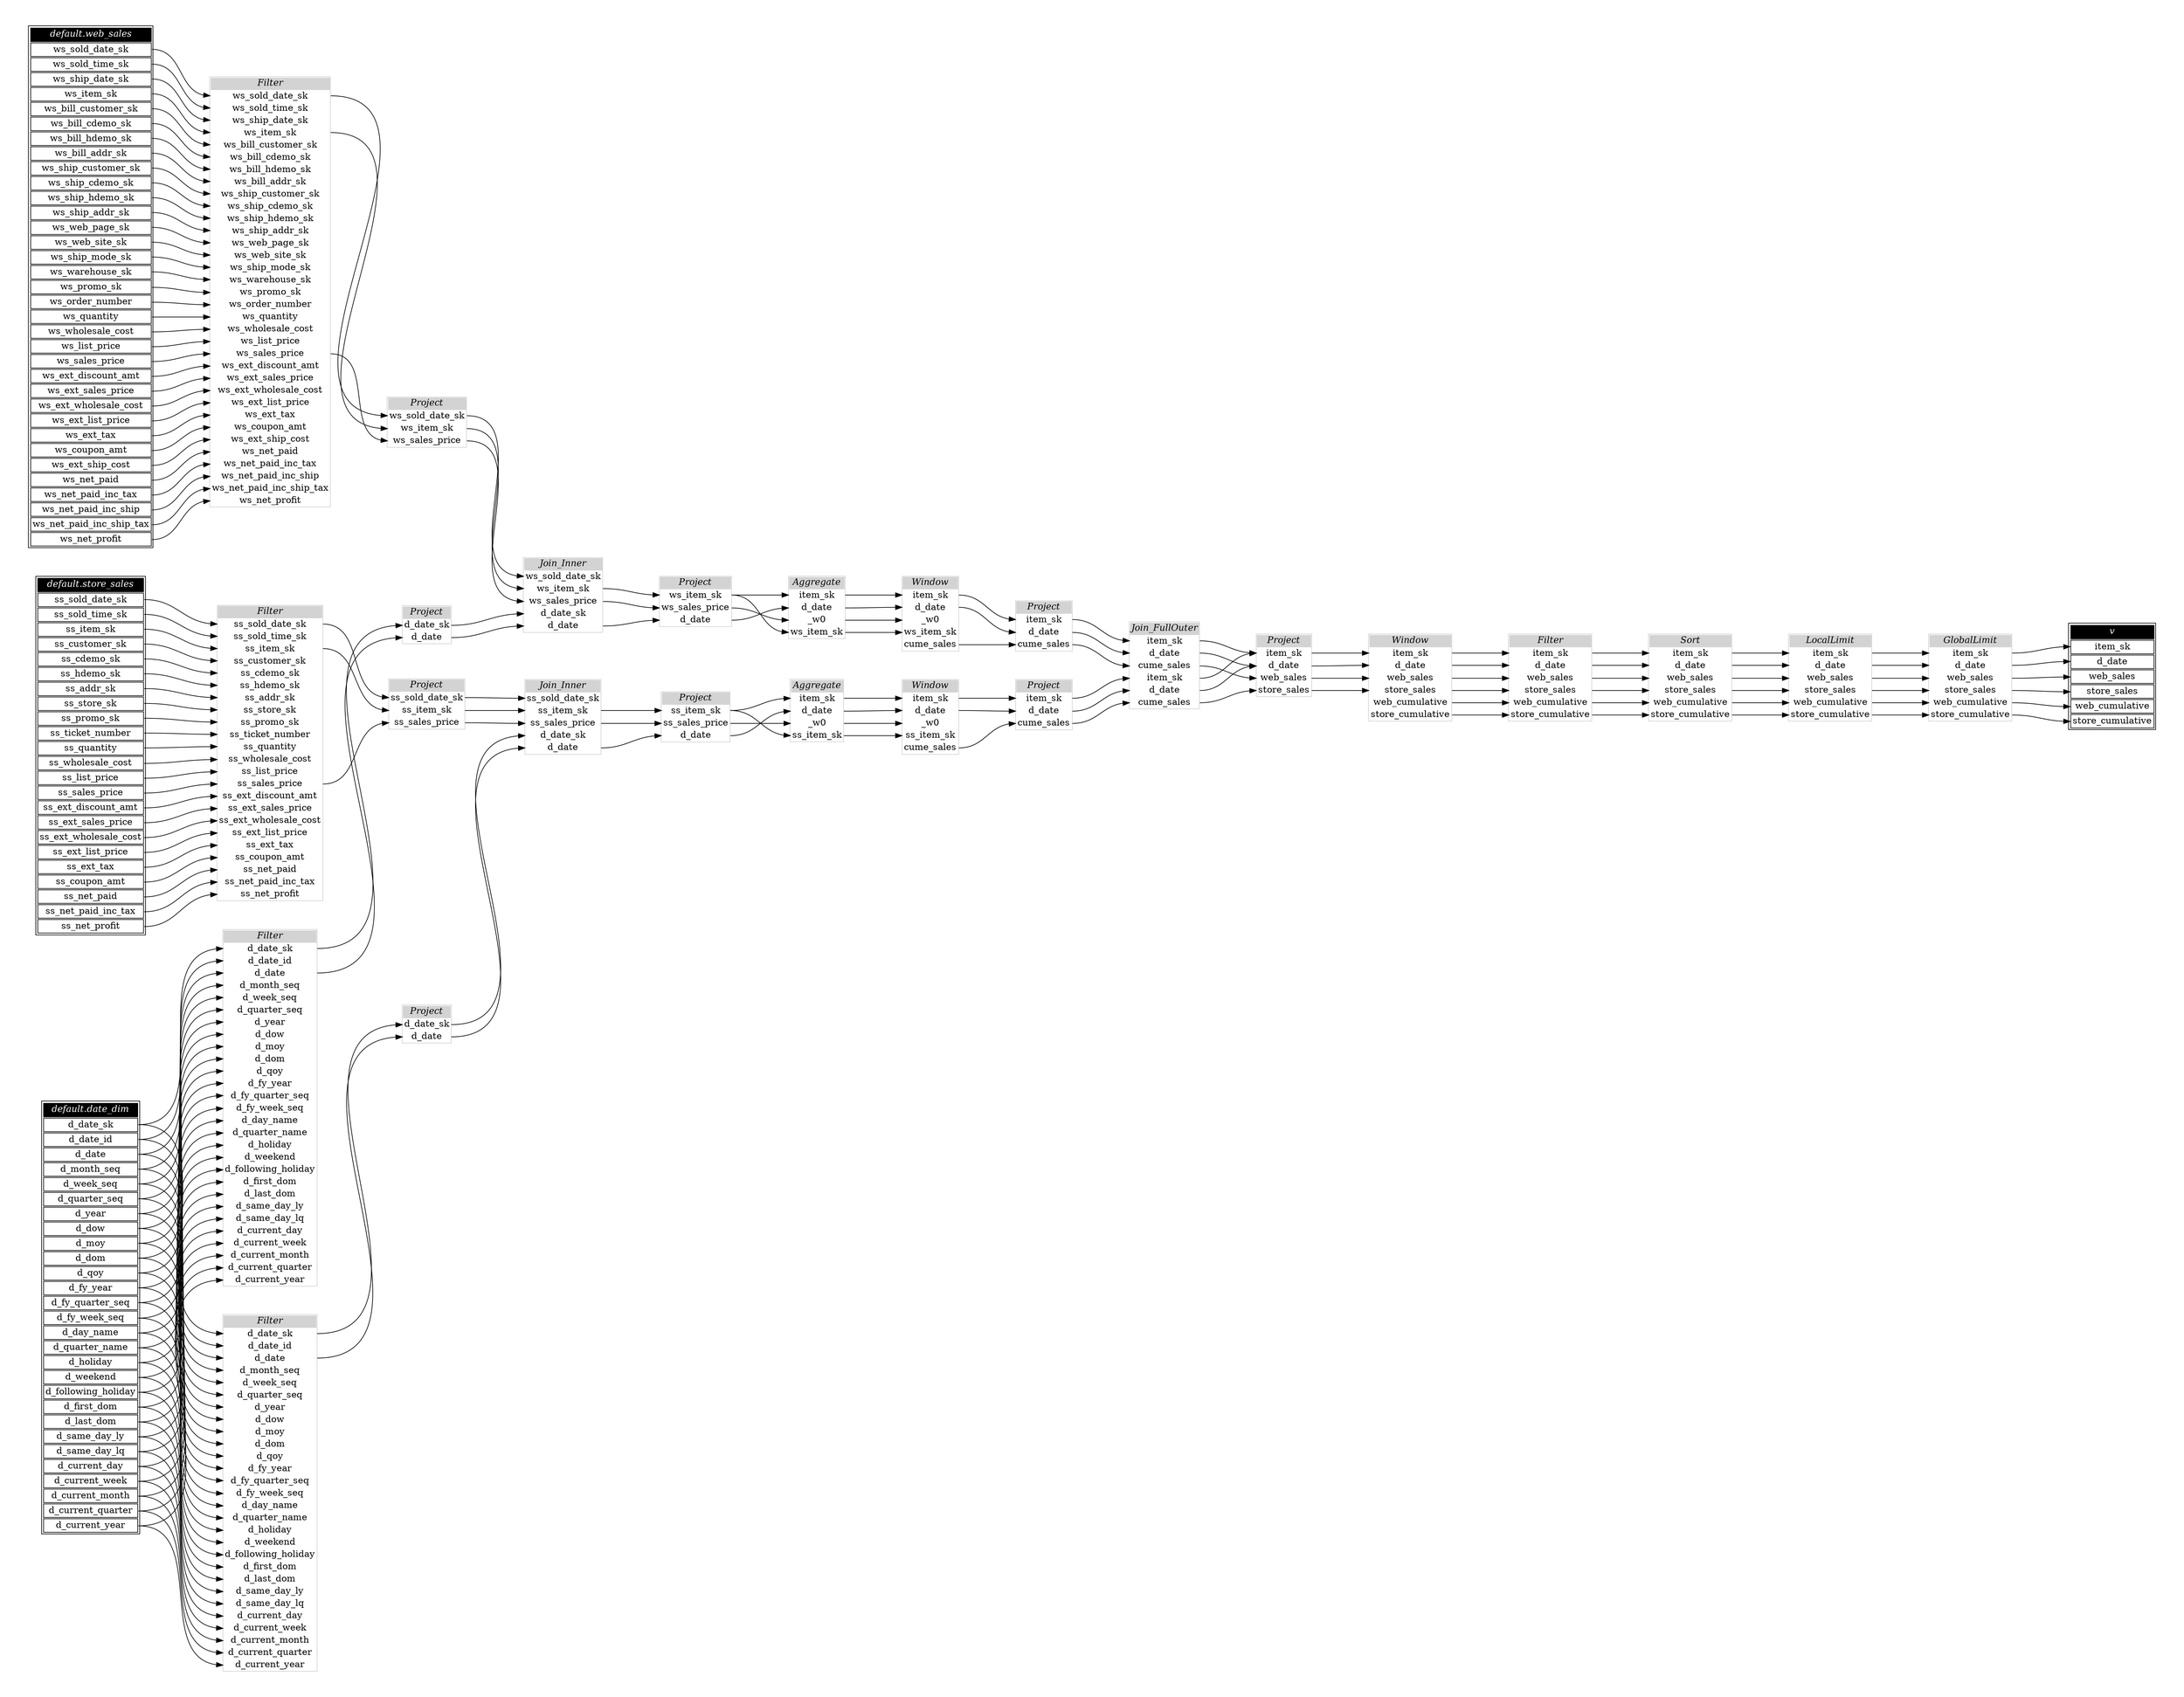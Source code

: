 // Automatically generated by TPCDSFlowTestSuite


digraph {
  graph [pad="0.5" nodesep="0.5" ranksep="1" fontname="Helvetica" rankdir=LR];
  node [shape=plaintext]

  
"Aggregate_87ef4b7" [label=<
<table color="lightgray" border="1" cellborder="0" cellspacing="0">
  <tr><td bgcolor="lightgray" port="nodeName"><i>Aggregate</i></td></tr>
  <tr><td port="0">item_sk</td></tr>
<tr><td port="1">d_date</td></tr>
<tr><td port="2">_w0</td></tr>
<tr><td port="3">ws_item_sk</td></tr>
</table>>];
     

"Aggregate_93318a0" [label=<
<table color="lightgray" border="1" cellborder="0" cellspacing="0">
  <tr><td bgcolor="lightgray" port="nodeName"><i>Aggregate</i></td></tr>
  <tr><td port="0">item_sk</td></tr>
<tr><td port="1">d_date</td></tr>
<tr><td port="2">_w0</td></tr>
<tr><td port="3">ss_item_sk</td></tr>
</table>>];
     

"Filter_2745b7c" [label=<
<table color="lightgray" border="1" cellborder="0" cellspacing="0">
  <tr><td bgcolor="lightgray" port="nodeName"><i>Filter</i></td></tr>
  <tr><td port="0">ws_sold_date_sk</td></tr>
<tr><td port="1">ws_sold_time_sk</td></tr>
<tr><td port="2">ws_ship_date_sk</td></tr>
<tr><td port="3">ws_item_sk</td></tr>
<tr><td port="4">ws_bill_customer_sk</td></tr>
<tr><td port="5">ws_bill_cdemo_sk</td></tr>
<tr><td port="6">ws_bill_hdemo_sk</td></tr>
<tr><td port="7">ws_bill_addr_sk</td></tr>
<tr><td port="8">ws_ship_customer_sk</td></tr>
<tr><td port="9">ws_ship_cdemo_sk</td></tr>
<tr><td port="10">ws_ship_hdemo_sk</td></tr>
<tr><td port="11">ws_ship_addr_sk</td></tr>
<tr><td port="12">ws_web_page_sk</td></tr>
<tr><td port="13">ws_web_site_sk</td></tr>
<tr><td port="14">ws_ship_mode_sk</td></tr>
<tr><td port="15">ws_warehouse_sk</td></tr>
<tr><td port="16">ws_promo_sk</td></tr>
<tr><td port="17">ws_order_number</td></tr>
<tr><td port="18">ws_quantity</td></tr>
<tr><td port="19">ws_wholesale_cost</td></tr>
<tr><td port="20">ws_list_price</td></tr>
<tr><td port="21">ws_sales_price</td></tr>
<tr><td port="22">ws_ext_discount_amt</td></tr>
<tr><td port="23">ws_ext_sales_price</td></tr>
<tr><td port="24">ws_ext_wholesale_cost</td></tr>
<tr><td port="25">ws_ext_list_price</td></tr>
<tr><td port="26">ws_ext_tax</td></tr>
<tr><td port="27">ws_coupon_amt</td></tr>
<tr><td port="28">ws_ext_ship_cost</td></tr>
<tr><td port="29">ws_net_paid</td></tr>
<tr><td port="30">ws_net_paid_inc_tax</td></tr>
<tr><td port="31">ws_net_paid_inc_ship</td></tr>
<tr><td port="32">ws_net_paid_inc_ship_tax</td></tr>
<tr><td port="33">ws_net_profit</td></tr>
</table>>];
     

"Filter_842dfe5" [label=<
<table color="lightgray" border="1" cellborder="0" cellspacing="0">
  <tr><td bgcolor="lightgray" port="nodeName"><i>Filter</i></td></tr>
  <tr><td port="0">d_date_sk</td></tr>
<tr><td port="1">d_date_id</td></tr>
<tr><td port="2">d_date</td></tr>
<tr><td port="3">d_month_seq</td></tr>
<tr><td port="4">d_week_seq</td></tr>
<tr><td port="5">d_quarter_seq</td></tr>
<tr><td port="6">d_year</td></tr>
<tr><td port="7">d_dow</td></tr>
<tr><td port="8">d_moy</td></tr>
<tr><td port="9">d_dom</td></tr>
<tr><td port="10">d_qoy</td></tr>
<tr><td port="11">d_fy_year</td></tr>
<tr><td port="12">d_fy_quarter_seq</td></tr>
<tr><td port="13">d_fy_week_seq</td></tr>
<tr><td port="14">d_day_name</td></tr>
<tr><td port="15">d_quarter_name</td></tr>
<tr><td port="16">d_holiday</td></tr>
<tr><td port="17">d_weekend</td></tr>
<tr><td port="18">d_following_holiday</td></tr>
<tr><td port="19">d_first_dom</td></tr>
<tr><td port="20">d_last_dom</td></tr>
<tr><td port="21">d_same_day_ly</td></tr>
<tr><td port="22">d_same_day_lq</td></tr>
<tr><td port="23">d_current_day</td></tr>
<tr><td port="24">d_current_week</td></tr>
<tr><td port="25">d_current_month</td></tr>
<tr><td port="26">d_current_quarter</td></tr>
<tr><td port="27">d_current_year</td></tr>
</table>>];
     

"Filter_bfdca60" [label=<
<table color="lightgray" border="1" cellborder="0" cellspacing="0">
  <tr><td bgcolor="lightgray" port="nodeName"><i>Filter</i></td></tr>
  <tr><td port="0">d_date_sk</td></tr>
<tr><td port="1">d_date_id</td></tr>
<tr><td port="2">d_date</td></tr>
<tr><td port="3">d_month_seq</td></tr>
<tr><td port="4">d_week_seq</td></tr>
<tr><td port="5">d_quarter_seq</td></tr>
<tr><td port="6">d_year</td></tr>
<tr><td port="7">d_dow</td></tr>
<tr><td port="8">d_moy</td></tr>
<tr><td port="9">d_dom</td></tr>
<tr><td port="10">d_qoy</td></tr>
<tr><td port="11">d_fy_year</td></tr>
<tr><td port="12">d_fy_quarter_seq</td></tr>
<tr><td port="13">d_fy_week_seq</td></tr>
<tr><td port="14">d_day_name</td></tr>
<tr><td port="15">d_quarter_name</td></tr>
<tr><td port="16">d_holiday</td></tr>
<tr><td port="17">d_weekend</td></tr>
<tr><td port="18">d_following_holiday</td></tr>
<tr><td port="19">d_first_dom</td></tr>
<tr><td port="20">d_last_dom</td></tr>
<tr><td port="21">d_same_day_ly</td></tr>
<tr><td port="22">d_same_day_lq</td></tr>
<tr><td port="23">d_current_day</td></tr>
<tr><td port="24">d_current_week</td></tr>
<tr><td port="25">d_current_month</td></tr>
<tr><td port="26">d_current_quarter</td></tr>
<tr><td port="27">d_current_year</td></tr>
</table>>];
     

"Filter_cd71121" [label=<
<table color="lightgray" border="1" cellborder="0" cellspacing="0">
  <tr><td bgcolor="lightgray" port="nodeName"><i>Filter</i></td></tr>
  <tr><td port="0">ss_sold_date_sk</td></tr>
<tr><td port="1">ss_sold_time_sk</td></tr>
<tr><td port="2">ss_item_sk</td></tr>
<tr><td port="3">ss_customer_sk</td></tr>
<tr><td port="4">ss_cdemo_sk</td></tr>
<tr><td port="5">ss_hdemo_sk</td></tr>
<tr><td port="6">ss_addr_sk</td></tr>
<tr><td port="7">ss_store_sk</td></tr>
<tr><td port="8">ss_promo_sk</td></tr>
<tr><td port="9">ss_ticket_number</td></tr>
<tr><td port="10">ss_quantity</td></tr>
<tr><td port="11">ss_wholesale_cost</td></tr>
<tr><td port="12">ss_list_price</td></tr>
<tr><td port="13">ss_sales_price</td></tr>
<tr><td port="14">ss_ext_discount_amt</td></tr>
<tr><td port="15">ss_ext_sales_price</td></tr>
<tr><td port="16">ss_ext_wholesale_cost</td></tr>
<tr><td port="17">ss_ext_list_price</td></tr>
<tr><td port="18">ss_ext_tax</td></tr>
<tr><td port="19">ss_coupon_amt</td></tr>
<tr><td port="20">ss_net_paid</td></tr>
<tr><td port="21">ss_net_paid_inc_tax</td></tr>
<tr><td port="22">ss_net_profit</td></tr>
</table>>];
     

"Filter_fbbb835" [label=<
<table color="lightgray" border="1" cellborder="0" cellspacing="0">
  <tr><td bgcolor="lightgray" port="nodeName"><i>Filter</i></td></tr>
  <tr><td port="0">item_sk</td></tr>
<tr><td port="1">d_date</td></tr>
<tr><td port="2">web_sales</td></tr>
<tr><td port="3">store_sales</td></tr>
<tr><td port="4">web_cumulative</td></tr>
<tr><td port="5">store_cumulative</td></tr>
</table>>];
     

"GlobalLimit_3f10e64" [label=<
<table color="lightgray" border="1" cellborder="0" cellspacing="0">
  <tr><td bgcolor="lightgray" port="nodeName"><i>GlobalLimit</i></td></tr>
  <tr><td port="0">item_sk</td></tr>
<tr><td port="1">d_date</td></tr>
<tr><td port="2">web_sales</td></tr>
<tr><td port="3">store_sales</td></tr>
<tr><td port="4">web_cumulative</td></tr>
<tr><td port="5">store_cumulative</td></tr>
</table>>];
     

"Join_FullOuter_870b7a5" [label=<
<table color="lightgray" border="1" cellborder="0" cellspacing="0">
  <tr><td bgcolor="lightgray" port="nodeName"><i>Join_FullOuter</i></td></tr>
  <tr><td port="0">item_sk</td></tr>
<tr><td port="1">d_date</td></tr>
<tr><td port="2">cume_sales</td></tr>
<tr><td port="3">item_sk</td></tr>
<tr><td port="4">d_date</td></tr>
<tr><td port="5">cume_sales</td></tr>
</table>>];
     

"Join_Inner_eb2e3b9" [label=<
<table color="lightgray" border="1" cellborder="0" cellspacing="0">
  <tr><td bgcolor="lightgray" port="nodeName"><i>Join_Inner</i></td></tr>
  <tr><td port="0">ws_sold_date_sk</td></tr>
<tr><td port="1">ws_item_sk</td></tr>
<tr><td port="2">ws_sales_price</td></tr>
<tr><td port="3">d_date_sk</td></tr>
<tr><td port="4">d_date</td></tr>
</table>>];
     

"Join_Inner_fbae770" [label=<
<table color="lightgray" border="1" cellborder="0" cellspacing="0">
  <tr><td bgcolor="lightgray" port="nodeName"><i>Join_Inner</i></td></tr>
  <tr><td port="0">ss_sold_date_sk</td></tr>
<tr><td port="1">ss_item_sk</td></tr>
<tr><td port="2">ss_sales_price</td></tr>
<tr><td port="3">d_date_sk</td></tr>
<tr><td port="4">d_date</td></tr>
</table>>];
     

"LocalLimit_03d42d2" [label=<
<table color="lightgray" border="1" cellborder="0" cellspacing="0">
  <tr><td bgcolor="lightgray" port="nodeName"><i>LocalLimit</i></td></tr>
  <tr><td port="0">item_sk</td></tr>
<tr><td port="1">d_date</td></tr>
<tr><td port="2">web_sales</td></tr>
<tr><td port="3">store_sales</td></tr>
<tr><td port="4">web_cumulative</td></tr>
<tr><td port="5">store_cumulative</td></tr>
</table>>];
     

"Project_1885ab1" [label=<
<table color="lightgray" border="1" cellborder="0" cellspacing="0">
  <tr><td bgcolor="lightgray" port="nodeName"><i>Project</i></td></tr>
  <tr><td port="0">ws_item_sk</td></tr>
<tr><td port="1">ws_sales_price</td></tr>
<tr><td port="2">d_date</td></tr>
</table>>];
     

"Project_3cd8fd3" [label=<
<table color="lightgray" border="1" cellborder="0" cellspacing="0">
  <tr><td bgcolor="lightgray" port="nodeName"><i>Project</i></td></tr>
  <tr><td port="0">ss_sold_date_sk</td></tr>
<tr><td port="1">ss_item_sk</td></tr>
<tr><td port="2">ss_sales_price</td></tr>
</table>>];
     

"Project_42c191e" [label=<
<table color="lightgray" border="1" cellborder="0" cellspacing="0">
  <tr><td bgcolor="lightgray" port="nodeName"><i>Project</i></td></tr>
  <tr><td port="0">d_date_sk</td></tr>
<tr><td port="1">d_date</td></tr>
</table>>];
     

"Project_5388b10" [label=<
<table color="lightgray" border="1" cellborder="0" cellspacing="0">
  <tr><td bgcolor="lightgray" port="nodeName"><i>Project</i></td></tr>
  <tr><td port="0">d_date_sk</td></tr>
<tr><td port="1">d_date</td></tr>
</table>>];
     

"Project_5c50cfd" [label=<
<table color="lightgray" border="1" cellborder="0" cellspacing="0">
  <tr><td bgcolor="lightgray" port="nodeName"><i>Project</i></td></tr>
  <tr><td port="0">ws_sold_date_sk</td></tr>
<tr><td port="1">ws_item_sk</td></tr>
<tr><td port="2">ws_sales_price</td></tr>
</table>>];
     

"Project_9668810" [label=<
<table color="lightgray" border="1" cellborder="0" cellspacing="0">
  <tr><td bgcolor="lightgray" port="nodeName"><i>Project</i></td></tr>
  <tr><td port="0">item_sk</td></tr>
<tr><td port="1">d_date</td></tr>
<tr><td port="2">cume_sales</td></tr>
</table>>];
     

"Project_a94ca94" [label=<
<table color="lightgray" border="1" cellborder="0" cellspacing="0">
  <tr><td bgcolor="lightgray" port="nodeName"><i>Project</i></td></tr>
  <tr><td port="0">ss_item_sk</td></tr>
<tr><td port="1">ss_sales_price</td></tr>
<tr><td port="2">d_date</td></tr>
</table>>];
     

"Project_ddb9632" [label=<
<table color="lightgray" border="1" cellborder="0" cellspacing="0">
  <tr><td bgcolor="lightgray" port="nodeName"><i>Project</i></td></tr>
  <tr><td port="0">item_sk</td></tr>
<tr><td port="1">d_date</td></tr>
<tr><td port="2">cume_sales</td></tr>
</table>>];
     

"Project_fb4d235" [label=<
<table color="lightgray" border="1" cellborder="0" cellspacing="0">
  <tr><td bgcolor="lightgray" port="nodeName"><i>Project</i></td></tr>
  <tr><td port="0">item_sk</td></tr>
<tr><td port="1">d_date</td></tr>
<tr><td port="2">web_sales</td></tr>
<tr><td port="3">store_sales</td></tr>
</table>>];
     

"Sort_0fb2746" [label=<
<table color="lightgray" border="1" cellborder="0" cellspacing="0">
  <tr><td bgcolor="lightgray" port="nodeName"><i>Sort</i></td></tr>
  <tr><td port="0">item_sk</td></tr>
<tr><td port="1">d_date</td></tr>
<tr><td port="2">web_sales</td></tr>
<tr><td port="3">store_sales</td></tr>
<tr><td port="4">web_cumulative</td></tr>
<tr><td port="5">store_cumulative</td></tr>
</table>>];
     

"Window_2059879" [label=<
<table color="lightgray" border="1" cellborder="0" cellspacing="0">
  <tr><td bgcolor="lightgray" port="nodeName"><i>Window</i></td></tr>
  <tr><td port="0">item_sk</td></tr>
<tr><td port="1">d_date</td></tr>
<tr><td port="2">_w0</td></tr>
<tr><td port="3">ws_item_sk</td></tr>
<tr><td port="4">cume_sales</td></tr>
</table>>];
     

"Window_5f8fbed" [label=<
<table color="lightgray" border="1" cellborder="0" cellspacing="0">
  <tr><td bgcolor="lightgray" port="nodeName"><i>Window</i></td></tr>
  <tr><td port="0">item_sk</td></tr>
<tr><td port="1">d_date</td></tr>
<tr><td port="2">_w0</td></tr>
<tr><td port="3">ss_item_sk</td></tr>
<tr><td port="4">cume_sales</td></tr>
</table>>];
     

"Window_a779f52" [label=<
<table color="lightgray" border="1" cellborder="0" cellspacing="0">
  <tr><td bgcolor="lightgray" port="nodeName"><i>Window</i></td></tr>
  <tr><td port="0">item_sk</td></tr>
<tr><td port="1">d_date</td></tr>
<tr><td port="2">web_sales</td></tr>
<tr><td port="3">store_sales</td></tr>
<tr><td port="4">web_cumulative</td></tr>
<tr><td port="5">store_cumulative</td></tr>
</table>>];
     

"default.date_dim" [color="black" label=<
<table>
  <tr><td bgcolor="black" port="nodeName"><i><font color="white">default.date_dim</font></i></td></tr>
  <tr><td port="0">d_date_sk</td></tr>
<tr><td port="1">d_date_id</td></tr>
<tr><td port="2">d_date</td></tr>
<tr><td port="3">d_month_seq</td></tr>
<tr><td port="4">d_week_seq</td></tr>
<tr><td port="5">d_quarter_seq</td></tr>
<tr><td port="6">d_year</td></tr>
<tr><td port="7">d_dow</td></tr>
<tr><td port="8">d_moy</td></tr>
<tr><td port="9">d_dom</td></tr>
<tr><td port="10">d_qoy</td></tr>
<tr><td port="11">d_fy_year</td></tr>
<tr><td port="12">d_fy_quarter_seq</td></tr>
<tr><td port="13">d_fy_week_seq</td></tr>
<tr><td port="14">d_day_name</td></tr>
<tr><td port="15">d_quarter_name</td></tr>
<tr><td port="16">d_holiday</td></tr>
<tr><td port="17">d_weekend</td></tr>
<tr><td port="18">d_following_holiday</td></tr>
<tr><td port="19">d_first_dom</td></tr>
<tr><td port="20">d_last_dom</td></tr>
<tr><td port="21">d_same_day_ly</td></tr>
<tr><td port="22">d_same_day_lq</td></tr>
<tr><td port="23">d_current_day</td></tr>
<tr><td port="24">d_current_week</td></tr>
<tr><td port="25">d_current_month</td></tr>
<tr><td port="26">d_current_quarter</td></tr>
<tr><td port="27">d_current_year</td></tr>
</table>>];
     

"default.store_sales" [color="black" label=<
<table>
  <tr><td bgcolor="black" port="nodeName"><i><font color="white">default.store_sales</font></i></td></tr>
  <tr><td port="0">ss_sold_date_sk</td></tr>
<tr><td port="1">ss_sold_time_sk</td></tr>
<tr><td port="2">ss_item_sk</td></tr>
<tr><td port="3">ss_customer_sk</td></tr>
<tr><td port="4">ss_cdemo_sk</td></tr>
<tr><td port="5">ss_hdemo_sk</td></tr>
<tr><td port="6">ss_addr_sk</td></tr>
<tr><td port="7">ss_store_sk</td></tr>
<tr><td port="8">ss_promo_sk</td></tr>
<tr><td port="9">ss_ticket_number</td></tr>
<tr><td port="10">ss_quantity</td></tr>
<tr><td port="11">ss_wholesale_cost</td></tr>
<tr><td port="12">ss_list_price</td></tr>
<tr><td port="13">ss_sales_price</td></tr>
<tr><td port="14">ss_ext_discount_amt</td></tr>
<tr><td port="15">ss_ext_sales_price</td></tr>
<tr><td port="16">ss_ext_wholesale_cost</td></tr>
<tr><td port="17">ss_ext_list_price</td></tr>
<tr><td port="18">ss_ext_tax</td></tr>
<tr><td port="19">ss_coupon_amt</td></tr>
<tr><td port="20">ss_net_paid</td></tr>
<tr><td port="21">ss_net_paid_inc_tax</td></tr>
<tr><td port="22">ss_net_profit</td></tr>
</table>>];
     

"default.web_sales" [color="black" label=<
<table>
  <tr><td bgcolor="black" port="nodeName"><i><font color="white">default.web_sales</font></i></td></tr>
  <tr><td port="0">ws_sold_date_sk</td></tr>
<tr><td port="1">ws_sold_time_sk</td></tr>
<tr><td port="2">ws_ship_date_sk</td></tr>
<tr><td port="3">ws_item_sk</td></tr>
<tr><td port="4">ws_bill_customer_sk</td></tr>
<tr><td port="5">ws_bill_cdemo_sk</td></tr>
<tr><td port="6">ws_bill_hdemo_sk</td></tr>
<tr><td port="7">ws_bill_addr_sk</td></tr>
<tr><td port="8">ws_ship_customer_sk</td></tr>
<tr><td port="9">ws_ship_cdemo_sk</td></tr>
<tr><td port="10">ws_ship_hdemo_sk</td></tr>
<tr><td port="11">ws_ship_addr_sk</td></tr>
<tr><td port="12">ws_web_page_sk</td></tr>
<tr><td port="13">ws_web_site_sk</td></tr>
<tr><td port="14">ws_ship_mode_sk</td></tr>
<tr><td port="15">ws_warehouse_sk</td></tr>
<tr><td port="16">ws_promo_sk</td></tr>
<tr><td port="17">ws_order_number</td></tr>
<tr><td port="18">ws_quantity</td></tr>
<tr><td port="19">ws_wholesale_cost</td></tr>
<tr><td port="20">ws_list_price</td></tr>
<tr><td port="21">ws_sales_price</td></tr>
<tr><td port="22">ws_ext_discount_amt</td></tr>
<tr><td port="23">ws_ext_sales_price</td></tr>
<tr><td port="24">ws_ext_wholesale_cost</td></tr>
<tr><td port="25">ws_ext_list_price</td></tr>
<tr><td port="26">ws_ext_tax</td></tr>
<tr><td port="27">ws_coupon_amt</td></tr>
<tr><td port="28">ws_ext_ship_cost</td></tr>
<tr><td port="29">ws_net_paid</td></tr>
<tr><td port="30">ws_net_paid_inc_tax</td></tr>
<tr><td port="31">ws_net_paid_inc_ship</td></tr>
<tr><td port="32">ws_net_paid_inc_ship_tax</td></tr>
<tr><td port="33">ws_net_profit</td></tr>
</table>>];
     

"v" [color="black" label=<
<table>
  <tr><td bgcolor="black" port="nodeName"><i><font color="white">v</font></i></td></tr>
  <tr><td port="0">item_sk</td></tr>
<tr><td port="1">d_date</td></tr>
<tr><td port="2">web_sales</td></tr>
<tr><td port="3">store_sales</td></tr>
<tr><td port="4">web_cumulative</td></tr>
<tr><td port="5">store_cumulative</td></tr>
</table>>];
     
  "Aggregate_87ef4b7":0 -> "Window_2059879":0;
"Aggregate_87ef4b7":1 -> "Window_2059879":1;
"Aggregate_87ef4b7":2 -> "Window_2059879":2;
"Aggregate_87ef4b7":3 -> "Window_2059879":3;
"Aggregate_93318a0":0 -> "Window_5f8fbed":0;
"Aggregate_93318a0":1 -> "Window_5f8fbed":1;
"Aggregate_93318a0":2 -> "Window_5f8fbed":2;
"Aggregate_93318a0":3 -> "Window_5f8fbed":3;
"Filter_2745b7c":0 -> "Project_5c50cfd":0;
"Filter_2745b7c":21 -> "Project_5c50cfd":2;
"Filter_2745b7c":3 -> "Project_5c50cfd":1;
"Filter_842dfe5":0 -> "Project_5388b10":0;
"Filter_842dfe5":2 -> "Project_5388b10":1;
"Filter_bfdca60":0 -> "Project_42c191e":0;
"Filter_bfdca60":2 -> "Project_42c191e":1;
"Filter_cd71121":0 -> "Project_3cd8fd3":0;
"Filter_cd71121":13 -> "Project_3cd8fd3":2;
"Filter_cd71121":2 -> "Project_3cd8fd3":1;
"Filter_fbbb835":0 -> "Sort_0fb2746":0;
"Filter_fbbb835":1 -> "Sort_0fb2746":1;
"Filter_fbbb835":2 -> "Sort_0fb2746":2;
"Filter_fbbb835":3 -> "Sort_0fb2746":3;
"Filter_fbbb835":4 -> "Sort_0fb2746":4;
"Filter_fbbb835":5 -> "Sort_0fb2746":5;
"GlobalLimit_3f10e64":0 -> "v":0;
"GlobalLimit_3f10e64":1 -> "v":1;
"GlobalLimit_3f10e64":2 -> "v":2;
"GlobalLimit_3f10e64":3 -> "v":3;
"GlobalLimit_3f10e64":4 -> "v":4;
"GlobalLimit_3f10e64":5 -> "v":5;
"Join_FullOuter_870b7a5":0 -> "Project_fb4d235":0;
"Join_FullOuter_870b7a5":1 -> "Project_fb4d235":1;
"Join_FullOuter_870b7a5":2 -> "Project_fb4d235":2;
"Join_FullOuter_870b7a5":3 -> "Project_fb4d235":0;
"Join_FullOuter_870b7a5":4 -> "Project_fb4d235":1;
"Join_FullOuter_870b7a5":5 -> "Project_fb4d235":3;
"Join_Inner_eb2e3b9":1 -> "Project_1885ab1":0;
"Join_Inner_eb2e3b9":2 -> "Project_1885ab1":1;
"Join_Inner_eb2e3b9":4 -> "Project_1885ab1":2;
"Join_Inner_fbae770":1 -> "Project_a94ca94":0;
"Join_Inner_fbae770":2 -> "Project_a94ca94":1;
"Join_Inner_fbae770":4 -> "Project_a94ca94":2;
"LocalLimit_03d42d2":0 -> "GlobalLimit_3f10e64":0;
"LocalLimit_03d42d2":1 -> "GlobalLimit_3f10e64":1;
"LocalLimit_03d42d2":2 -> "GlobalLimit_3f10e64":2;
"LocalLimit_03d42d2":3 -> "GlobalLimit_3f10e64":3;
"LocalLimit_03d42d2":4 -> "GlobalLimit_3f10e64":4;
"LocalLimit_03d42d2":5 -> "GlobalLimit_3f10e64":5;
"Project_1885ab1":0 -> "Aggregate_87ef4b7":0;
"Project_1885ab1":0 -> "Aggregate_87ef4b7":3;
"Project_1885ab1":1 -> "Aggregate_87ef4b7":2;
"Project_1885ab1":2 -> "Aggregate_87ef4b7":1;
"Project_3cd8fd3":0 -> "Join_Inner_fbae770":0;
"Project_3cd8fd3":1 -> "Join_Inner_fbae770":1;
"Project_3cd8fd3":2 -> "Join_Inner_fbae770":2;
"Project_42c191e":0 -> "Join_Inner_fbae770":3;
"Project_42c191e":1 -> "Join_Inner_fbae770":4;
"Project_5388b10":0 -> "Join_Inner_eb2e3b9":3;
"Project_5388b10":1 -> "Join_Inner_eb2e3b9":4;
"Project_5c50cfd":0 -> "Join_Inner_eb2e3b9":0;
"Project_5c50cfd":1 -> "Join_Inner_eb2e3b9":1;
"Project_5c50cfd":2 -> "Join_Inner_eb2e3b9":2;
"Project_9668810":0 -> "Join_FullOuter_870b7a5":0;
"Project_9668810":1 -> "Join_FullOuter_870b7a5":1;
"Project_9668810":2 -> "Join_FullOuter_870b7a5":2;
"Project_a94ca94":0 -> "Aggregate_93318a0":0;
"Project_a94ca94":0 -> "Aggregate_93318a0":3;
"Project_a94ca94":1 -> "Aggregate_93318a0":2;
"Project_a94ca94":2 -> "Aggregate_93318a0":1;
"Project_ddb9632":0 -> "Join_FullOuter_870b7a5":3;
"Project_ddb9632":1 -> "Join_FullOuter_870b7a5":4;
"Project_ddb9632":2 -> "Join_FullOuter_870b7a5":5;
"Project_fb4d235":0 -> "Window_a779f52":0;
"Project_fb4d235":1 -> "Window_a779f52":1;
"Project_fb4d235":2 -> "Window_a779f52":2;
"Project_fb4d235":3 -> "Window_a779f52":3;
"Sort_0fb2746":0 -> "LocalLimit_03d42d2":0;
"Sort_0fb2746":1 -> "LocalLimit_03d42d2":1;
"Sort_0fb2746":2 -> "LocalLimit_03d42d2":2;
"Sort_0fb2746":3 -> "LocalLimit_03d42d2":3;
"Sort_0fb2746":4 -> "LocalLimit_03d42d2":4;
"Sort_0fb2746":5 -> "LocalLimit_03d42d2":5;
"Window_2059879":0 -> "Project_9668810":0;
"Window_2059879":1 -> "Project_9668810":1;
"Window_2059879":4 -> "Project_9668810":2;
"Window_5f8fbed":0 -> "Project_ddb9632":0;
"Window_5f8fbed":1 -> "Project_ddb9632":1;
"Window_5f8fbed":4 -> "Project_ddb9632":2;
"Window_a779f52":0 -> "Filter_fbbb835":0;
"Window_a779f52":1 -> "Filter_fbbb835":1;
"Window_a779f52":2 -> "Filter_fbbb835":2;
"Window_a779f52":3 -> "Filter_fbbb835":3;
"Window_a779f52":4 -> "Filter_fbbb835":4;
"Window_a779f52":5 -> "Filter_fbbb835":5;
"default.date_dim":0 -> "Filter_842dfe5":0;
"default.date_dim":0 -> "Filter_bfdca60":0;
"default.date_dim":1 -> "Filter_842dfe5":1;
"default.date_dim":1 -> "Filter_bfdca60":1;
"default.date_dim":10 -> "Filter_842dfe5":10;
"default.date_dim":10 -> "Filter_bfdca60":10;
"default.date_dim":11 -> "Filter_842dfe5":11;
"default.date_dim":11 -> "Filter_bfdca60":11;
"default.date_dim":12 -> "Filter_842dfe5":12;
"default.date_dim":12 -> "Filter_bfdca60":12;
"default.date_dim":13 -> "Filter_842dfe5":13;
"default.date_dim":13 -> "Filter_bfdca60":13;
"default.date_dim":14 -> "Filter_842dfe5":14;
"default.date_dim":14 -> "Filter_bfdca60":14;
"default.date_dim":15 -> "Filter_842dfe5":15;
"default.date_dim":15 -> "Filter_bfdca60":15;
"default.date_dim":16 -> "Filter_842dfe5":16;
"default.date_dim":16 -> "Filter_bfdca60":16;
"default.date_dim":17 -> "Filter_842dfe5":17;
"default.date_dim":17 -> "Filter_bfdca60":17;
"default.date_dim":18 -> "Filter_842dfe5":18;
"default.date_dim":18 -> "Filter_bfdca60":18;
"default.date_dim":19 -> "Filter_842dfe5":19;
"default.date_dim":19 -> "Filter_bfdca60":19;
"default.date_dim":2 -> "Filter_842dfe5":2;
"default.date_dim":2 -> "Filter_bfdca60":2;
"default.date_dim":20 -> "Filter_842dfe5":20;
"default.date_dim":20 -> "Filter_bfdca60":20;
"default.date_dim":21 -> "Filter_842dfe5":21;
"default.date_dim":21 -> "Filter_bfdca60":21;
"default.date_dim":22 -> "Filter_842dfe5":22;
"default.date_dim":22 -> "Filter_bfdca60":22;
"default.date_dim":23 -> "Filter_842dfe5":23;
"default.date_dim":23 -> "Filter_bfdca60":23;
"default.date_dim":24 -> "Filter_842dfe5":24;
"default.date_dim":24 -> "Filter_bfdca60":24;
"default.date_dim":25 -> "Filter_842dfe5":25;
"default.date_dim":25 -> "Filter_bfdca60":25;
"default.date_dim":26 -> "Filter_842dfe5":26;
"default.date_dim":26 -> "Filter_bfdca60":26;
"default.date_dim":27 -> "Filter_842dfe5":27;
"default.date_dim":27 -> "Filter_bfdca60":27;
"default.date_dim":3 -> "Filter_842dfe5":3;
"default.date_dim":3 -> "Filter_bfdca60":3;
"default.date_dim":4 -> "Filter_842dfe5":4;
"default.date_dim":4 -> "Filter_bfdca60":4;
"default.date_dim":5 -> "Filter_842dfe5":5;
"default.date_dim":5 -> "Filter_bfdca60":5;
"default.date_dim":6 -> "Filter_842dfe5":6;
"default.date_dim":6 -> "Filter_bfdca60":6;
"default.date_dim":7 -> "Filter_842dfe5":7;
"default.date_dim":7 -> "Filter_bfdca60":7;
"default.date_dim":8 -> "Filter_842dfe5":8;
"default.date_dim":8 -> "Filter_bfdca60":8;
"default.date_dim":9 -> "Filter_842dfe5":9;
"default.date_dim":9 -> "Filter_bfdca60":9;
"default.store_sales":0 -> "Filter_cd71121":0;
"default.store_sales":1 -> "Filter_cd71121":1;
"default.store_sales":10 -> "Filter_cd71121":10;
"default.store_sales":11 -> "Filter_cd71121":11;
"default.store_sales":12 -> "Filter_cd71121":12;
"default.store_sales":13 -> "Filter_cd71121":13;
"default.store_sales":14 -> "Filter_cd71121":14;
"default.store_sales":15 -> "Filter_cd71121":15;
"default.store_sales":16 -> "Filter_cd71121":16;
"default.store_sales":17 -> "Filter_cd71121":17;
"default.store_sales":18 -> "Filter_cd71121":18;
"default.store_sales":19 -> "Filter_cd71121":19;
"default.store_sales":2 -> "Filter_cd71121":2;
"default.store_sales":20 -> "Filter_cd71121":20;
"default.store_sales":21 -> "Filter_cd71121":21;
"default.store_sales":22 -> "Filter_cd71121":22;
"default.store_sales":3 -> "Filter_cd71121":3;
"default.store_sales":4 -> "Filter_cd71121":4;
"default.store_sales":5 -> "Filter_cd71121":5;
"default.store_sales":6 -> "Filter_cd71121":6;
"default.store_sales":7 -> "Filter_cd71121":7;
"default.store_sales":8 -> "Filter_cd71121":8;
"default.store_sales":9 -> "Filter_cd71121":9;
"default.web_sales":0 -> "Filter_2745b7c":0;
"default.web_sales":1 -> "Filter_2745b7c":1;
"default.web_sales":10 -> "Filter_2745b7c":10;
"default.web_sales":11 -> "Filter_2745b7c":11;
"default.web_sales":12 -> "Filter_2745b7c":12;
"default.web_sales":13 -> "Filter_2745b7c":13;
"default.web_sales":14 -> "Filter_2745b7c":14;
"default.web_sales":15 -> "Filter_2745b7c":15;
"default.web_sales":16 -> "Filter_2745b7c":16;
"default.web_sales":17 -> "Filter_2745b7c":17;
"default.web_sales":18 -> "Filter_2745b7c":18;
"default.web_sales":19 -> "Filter_2745b7c":19;
"default.web_sales":2 -> "Filter_2745b7c":2;
"default.web_sales":20 -> "Filter_2745b7c":20;
"default.web_sales":21 -> "Filter_2745b7c":21;
"default.web_sales":22 -> "Filter_2745b7c":22;
"default.web_sales":23 -> "Filter_2745b7c":23;
"default.web_sales":24 -> "Filter_2745b7c":24;
"default.web_sales":25 -> "Filter_2745b7c":25;
"default.web_sales":26 -> "Filter_2745b7c":26;
"default.web_sales":27 -> "Filter_2745b7c":27;
"default.web_sales":28 -> "Filter_2745b7c":28;
"default.web_sales":29 -> "Filter_2745b7c":29;
"default.web_sales":3 -> "Filter_2745b7c":3;
"default.web_sales":30 -> "Filter_2745b7c":30;
"default.web_sales":31 -> "Filter_2745b7c":31;
"default.web_sales":32 -> "Filter_2745b7c":32;
"default.web_sales":33 -> "Filter_2745b7c":33;
"default.web_sales":4 -> "Filter_2745b7c":4;
"default.web_sales":5 -> "Filter_2745b7c":5;
"default.web_sales":6 -> "Filter_2745b7c":6;
"default.web_sales":7 -> "Filter_2745b7c":7;
"default.web_sales":8 -> "Filter_2745b7c":8;
"default.web_sales":9 -> "Filter_2745b7c":9;
}
       
